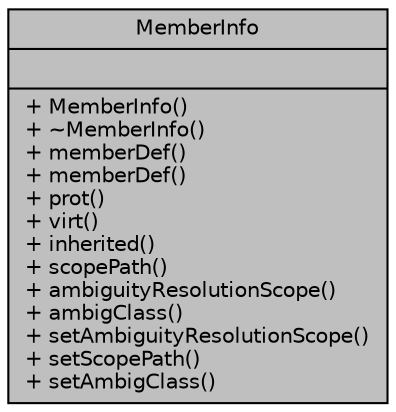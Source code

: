 digraph "MemberInfo"
{
 // LATEX_PDF_SIZE
  edge [fontname="Helvetica",fontsize="10",labelfontname="Helvetica",labelfontsize="10"];
  node [fontname="Helvetica",fontsize="10",shape=record];
  Node1 [label="{MemberInfo\n||+ MemberInfo()\l+ ~MemberInfo()\l+ memberDef()\l+ memberDef()\l+ prot()\l+ virt()\l+ inherited()\l+ scopePath()\l+ ambiguityResolutionScope()\l+ ambigClass()\l+ setAmbiguityResolutionScope()\l+ setScopePath()\l+ setAmbigClass()\l}",height=0.2,width=0.4,color="black", fillcolor="grey75", style="filled", fontcolor="black",tooltip=" "];
}
